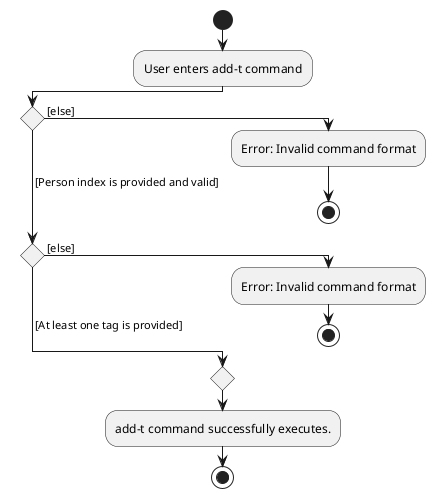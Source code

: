 @startuml
!pragma useVerticalIf on
start
:User enters add-t command;
if () then ( [else])
  :Error: Invalid command format;
  stop
( [Person index is provided and valid]) elseif () then ( [else])
  :Error: Invalid command format;
  stop
 else ( [At least one tag is provided])
endif
  :add-t command successfully executes.;
stop

@enduml
